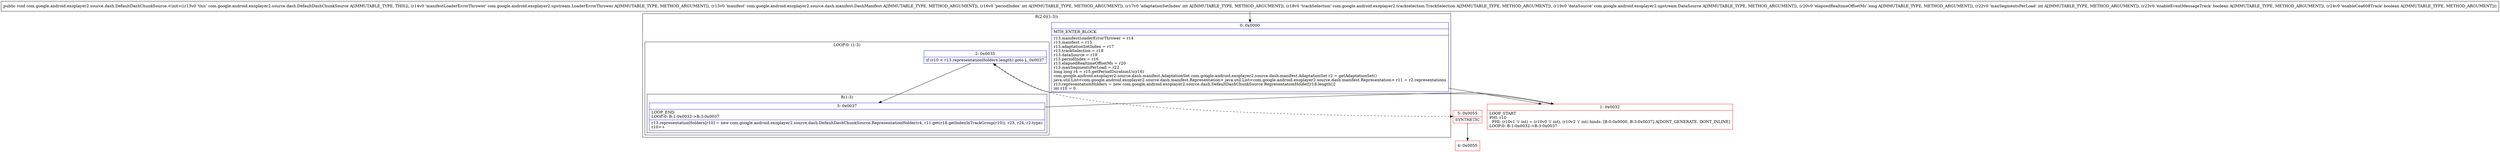 digraph "CFG forcom.google.android.exoplayer2.source.dash.DefaultDashChunkSource.\<init\>(Lcom\/google\/android\/exoplayer2\/upstream\/LoaderErrorThrower;Lcom\/google\/android\/exoplayer2\/source\/dash\/manifest\/DashManifest;IILcom\/google\/android\/exoplayer2\/trackselection\/TrackSelection;Lcom\/google\/android\/exoplayer2\/upstream\/DataSource;JIZZ)V" {
subgraph cluster_Region_1413135126 {
label = "R(2:0|(1:3))";
node [shape=record,color=blue];
Node_0 [shape=record,label="{0\:\ 0x0000|MTH_ENTER_BLOCK\l|r13.manifestLoaderErrorThrower = r14\lr13.manifest = r15\lr13.adaptationSetIndex = r17\lr13.trackSelection = r18\lr13.dataSource = r19\lr13.periodIndex = r16\lr13.elapsedRealtimeOffsetMs = r20\lr13.maxSegmentsPerLoad = r22\llong long r4 = r15.getPeriodDurationUs(r16)\lcom.google.android.exoplayer2.source.dash.manifest.AdaptationSet com.google.android.exoplayer2.source.dash.manifest.AdaptationSet r2 = getAdaptationSet()\ljava.util.List\<com.google.android.exoplayer2.source.dash.manifest.Representation\> java.util.List\<com.google.android.exoplayer2.source.dash.manifest.Representation\> r11 = r2.representations\lr13.representationHolders = new com.google.android.exoplayer2.source.dash.DefaultDashChunkSource.RepresentationHolder[r18.length()]\lint r10 = 0\l}"];
subgraph cluster_LoopRegion_1846421811 {
label = "LOOP:0: (1:3)";
node [shape=record,color=blue];
Node_2 [shape=record,label="{2\:\ 0x0035|if (r10 \< r13.representationHolders.length) goto L_0x0037\l}"];
subgraph cluster_Region_1016542927 {
label = "R(1:3)";
node [shape=record,color=blue];
Node_3 [shape=record,label="{3\:\ 0x0037|LOOP_END\lLOOP:0: B:1:0x0032\-\>B:3:0x0037\l|r13.representationHolders[r10] = new com.google.android.exoplayer2.source.dash.DefaultDashChunkSource.RepresentationHolder(r4, r11.get(r18.getIndexInTrackGroup(r10)), r23, r24, r2.type)\lr10++\l}"];
}
}
}
Node_1 [shape=record,color=red,label="{1\:\ 0x0032|LOOP_START\lPHI: r10 \l  PHI: (r10v1 'i' int) = (r10v0 'i' int), (r10v2 'i' int) binds: [B:0:0x0000, B:3:0x0037] A[DONT_GENERATE, DONT_INLINE]\lLOOP:0: B:1:0x0032\-\>B:3:0x0037\l}"];
Node_4 [shape=record,color=red,label="{4\:\ 0x0055}"];
Node_5 [shape=record,color=red,label="{5\:\ 0x0055|SYNTHETIC\l}"];
MethodNode[shape=record,label="{public void com.google.android.exoplayer2.source.dash.DefaultDashChunkSource.\<init\>((r13v0 'this' com.google.android.exoplayer2.source.dash.DefaultDashChunkSource A[IMMUTABLE_TYPE, THIS]), (r14v0 'manifestLoaderErrorThrower' com.google.android.exoplayer2.upstream.LoaderErrorThrower A[IMMUTABLE_TYPE, METHOD_ARGUMENT]), (r15v0 'manifest' com.google.android.exoplayer2.source.dash.manifest.DashManifest A[IMMUTABLE_TYPE, METHOD_ARGUMENT]), (r16v0 'periodIndex' int A[IMMUTABLE_TYPE, METHOD_ARGUMENT]), (r17v0 'adaptationSetIndex' int A[IMMUTABLE_TYPE, METHOD_ARGUMENT]), (r18v0 'trackSelection' com.google.android.exoplayer2.trackselection.TrackSelection A[IMMUTABLE_TYPE, METHOD_ARGUMENT]), (r19v0 'dataSource' com.google.android.exoplayer2.upstream.DataSource A[IMMUTABLE_TYPE, METHOD_ARGUMENT]), (r20v0 'elapsedRealtimeOffsetMs' long A[IMMUTABLE_TYPE, METHOD_ARGUMENT]), (r22v0 'maxSegmentsPerLoad' int A[IMMUTABLE_TYPE, METHOD_ARGUMENT]), (r23v0 'enableEventMessageTrack' boolean A[IMMUTABLE_TYPE, METHOD_ARGUMENT]), (r24v0 'enableCea608Track' boolean A[IMMUTABLE_TYPE, METHOD_ARGUMENT])) }"];
MethodNode -> Node_0;
Node_0 -> Node_1;
Node_2 -> Node_3;
Node_2 -> Node_5[style=dashed];
Node_3 -> Node_1;
Node_1 -> Node_2;
Node_5 -> Node_4;
}

